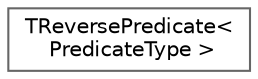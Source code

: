 digraph "Graphical Class Hierarchy"
{
 // INTERACTIVE_SVG=YES
 // LATEX_PDF_SIZE
  bgcolor="transparent";
  edge [fontname=Helvetica,fontsize=10,labelfontname=Helvetica,labelfontsize=10];
  node [fontname=Helvetica,fontsize=10,shape=box,height=0.2,width=0.4];
  rankdir="LR";
  Node0 [id="Node000000",label="TReversePredicate\<\l PredicateType \>",height=0.2,width=0.4,color="grey40", fillcolor="white", style="filled",URL="$d6/d84/classTReversePredicate.html",tooltip="Helper class to reverse a predicate."];
}
